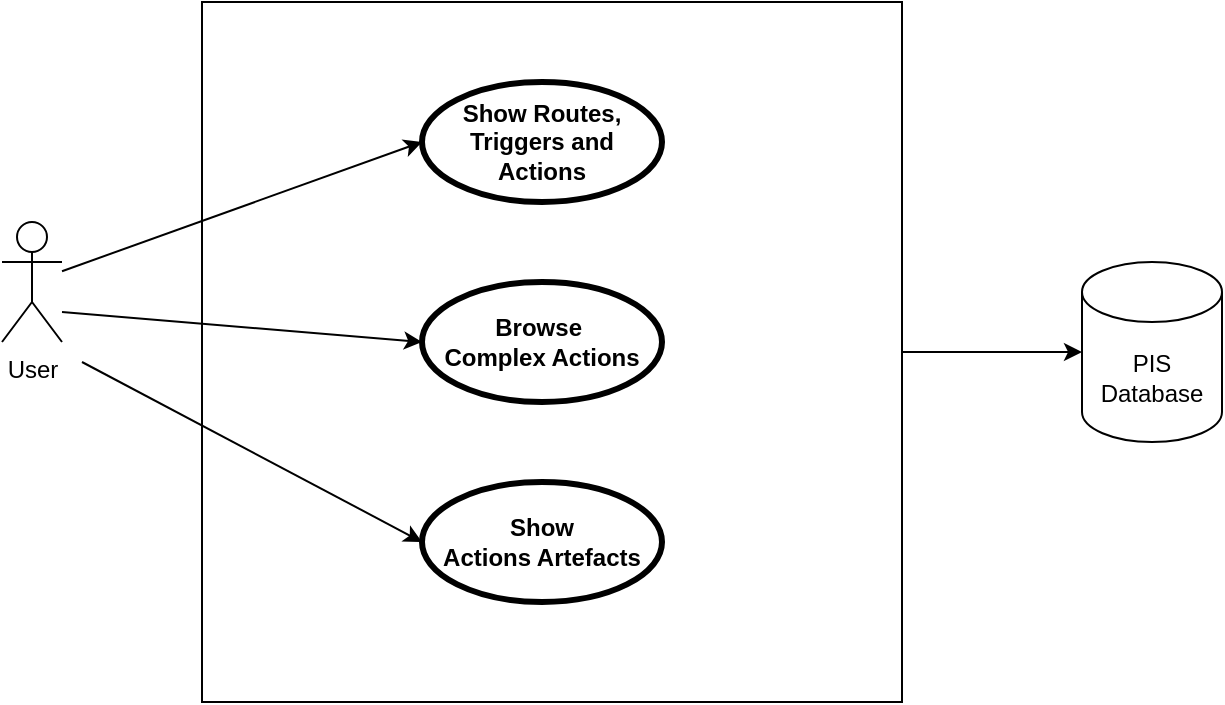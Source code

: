 <mxfile version="24.6.0" type="github">
  <diagram name="Page-1" id="mWm-_su0rxY8fqlc6_35">
    <mxGraphModel dx="989" dy="597" grid="1" gridSize="10" guides="1" tooltips="1" connect="1" arrows="1" fold="1" page="1" pageScale="1" pageWidth="827" pageHeight="1169" math="0" shadow="0">
      <root>
        <mxCell id="0" />
        <mxCell id="1" parent="0" />
        <mxCell id="i1R-OgFujUxkSIKsWAl5-4" value="" style="whiteSpace=wrap;html=1;aspect=fixed;" parent="1" vertex="1">
          <mxGeometry x="180" y="40" width="350" height="350" as="geometry" />
        </mxCell>
        <mxCell id="i1R-OgFujUxkSIKsWAl5-9" style="rounded=0;orthogonalLoop=1;jettySize=auto;html=1;entryX=0;entryY=0.5;entryDx=0;entryDy=0;" parent="1" source="i1R-OgFujUxkSIKsWAl5-1" target="i1R-OgFujUxkSIKsWAl5-5" edge="1">
          <mxGeometry relative="1" as="geometry" />
        </mxCell>
        <mxCell id="i1R-OgFujUxkSIKsWAl5-1" value="User" style="shape=umlActor;html=1;verticalLabelPosition=bottom;verticalAlign=top;align=center;" parent="1" vertex="1">
          <mxGeometry x="80" y="150" width="30" height="60" as="geometry" />
        </mxCell>
        <mxCell id="i1R-OgFujUxkSIKsWAl5-5" value="Show Routes, Triggers and Actions" style="shape=ellipse;html=1;strokeWidth=3;fontStyle=1;whiteSpace=wrap;align=center;perimeter=ellipsePerimeter;" parent="1" vertex="1">
          <mxGeometry x="290" y="80" width="120" height="60" as="geometry" />
        </mxCell>
        <mxCell id="i1R-OgFujUxkSIKsWAl5-6" value="Browse&amp;nbsp;&lt;div&gt;Complex Actions&lt;/div&gt;" style="shape=ellipse;html=1;strokeWidth=3;fontStyle=1;whiteSpace=wrap;align=center;perimeter=ellipsePerimeter;" parent="1" vertex="1">
          <mxGeometry x="290" y="180" width="120" height="60" as="geometry" />
        </mxCell>
        <mxCell id="i1R-OgFujUxkSIKsWAl5-7" value="Show&lt;div&gt;Actions Artefacts&lt;/div&gt;" style="shape=ellipse;html=1;strokeWidth=3;fontStyle=1;whiteSpace=wrap;align=center;perimeter=ellipsePerimeter;" parent="1" vertex="1">
          <mxGeometry x="290" y="280" width="120" height="60" as="geometry" />
        </mxCell>
        <mxCell id="i1R-OgFujUxkSIKsWAl5-11" style="rounded=0;orthogonalLoop=1;jettySize=auto;html=1;entryX=0;entryY=0.5;entryDx=0;entryDy=0;" parent="1" target="i1R-OgFujUxkSIKsWAl5-6" edge="1">
          <mxGeometry relative="1" as="geometry">
            <mxPoint x="110" y="195" as="sourcePoint" />
            <mxPoint x="290" y="130" as="targetPoint" />
          </mxGeometry>
        </mxCell>
        <mxCell id="i1R-OgFujUxkSIKsWAl5-12" style="rounded=0;orthogonalLoop=1;jettySize=auto;html=1;entryX=0;entryY=0.5;entryDx=0;entryDy=0;" parent="1" target="i1R-OgFujUxkSIKsWAl5-7" edge="1">
          <mxGeometry relative="1" as="geometry">
            <mxPoint x="120" y="220" as="sourcePoint" />
            <mxPoint x="300" y="220" as="targetPoint" />
          </mxGeometry>
        </mxCell>
        <mxCell id="i1R-OgFujUxkSIKsWAl5-13" value="PIS&lt;div&gt;Database&lt;/div&gt;" style="shape=cylinder3;whiteSpace=wrap;html=1;boundedLbl=1;backgroundOutline=1;size=15;" parent="1" vertex="1">
          <mxGeometry x="620" y="170" width="70" height="90" as="geometry" />
        </mxCell>
        <mxCell id="i1R-OgFujUxkSIKsWAl5-17" style="edgeStyle=orthogonalEdgeStyle;rounded=0;orthogonalLoop=1;jettySize=auto;html=1;exitX=1;exitY=0.5;exitDx=0;exitDy=0;entryX=0;entryY=0.5;entryDx=0;entryDy=0;entryPerimeter=0;" parent="1" source="i1R-OgFujUxkSIKsWAl5-4" target="i1R-OgFujUxkSIKsWAl5-13" edge="1">
          <mxGeometry relative="1" as="geometry" />
        </mxCell>
      </root>
    </mxGraphModel>
  </diagram>
</mxfile>
